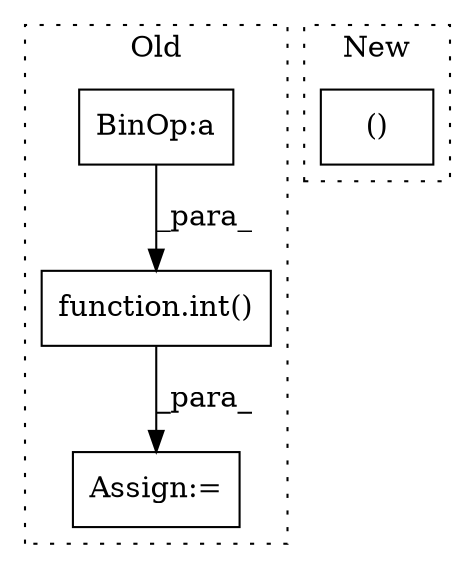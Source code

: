 digraph G {
subgraph cluster0 {
1 [label="function.int()" a="75" s="3445,3520" l="4,1" shape="box"];
3 [label="Assign:=" a="68" s="3627" l="3" shape="box"];
4 [label="BinOp:a" a="82" s="3487" l="3" shape="box"];
label = "Old";
style="dotted";
}
subgraph cluster1 {
2 [label="()" a="54" s="2196" l="3" shape="box"];
label = "New";
style="dotted";
}
1 -> 3 [label="_para_"];
4 -> 1 [label="_para_"];
}